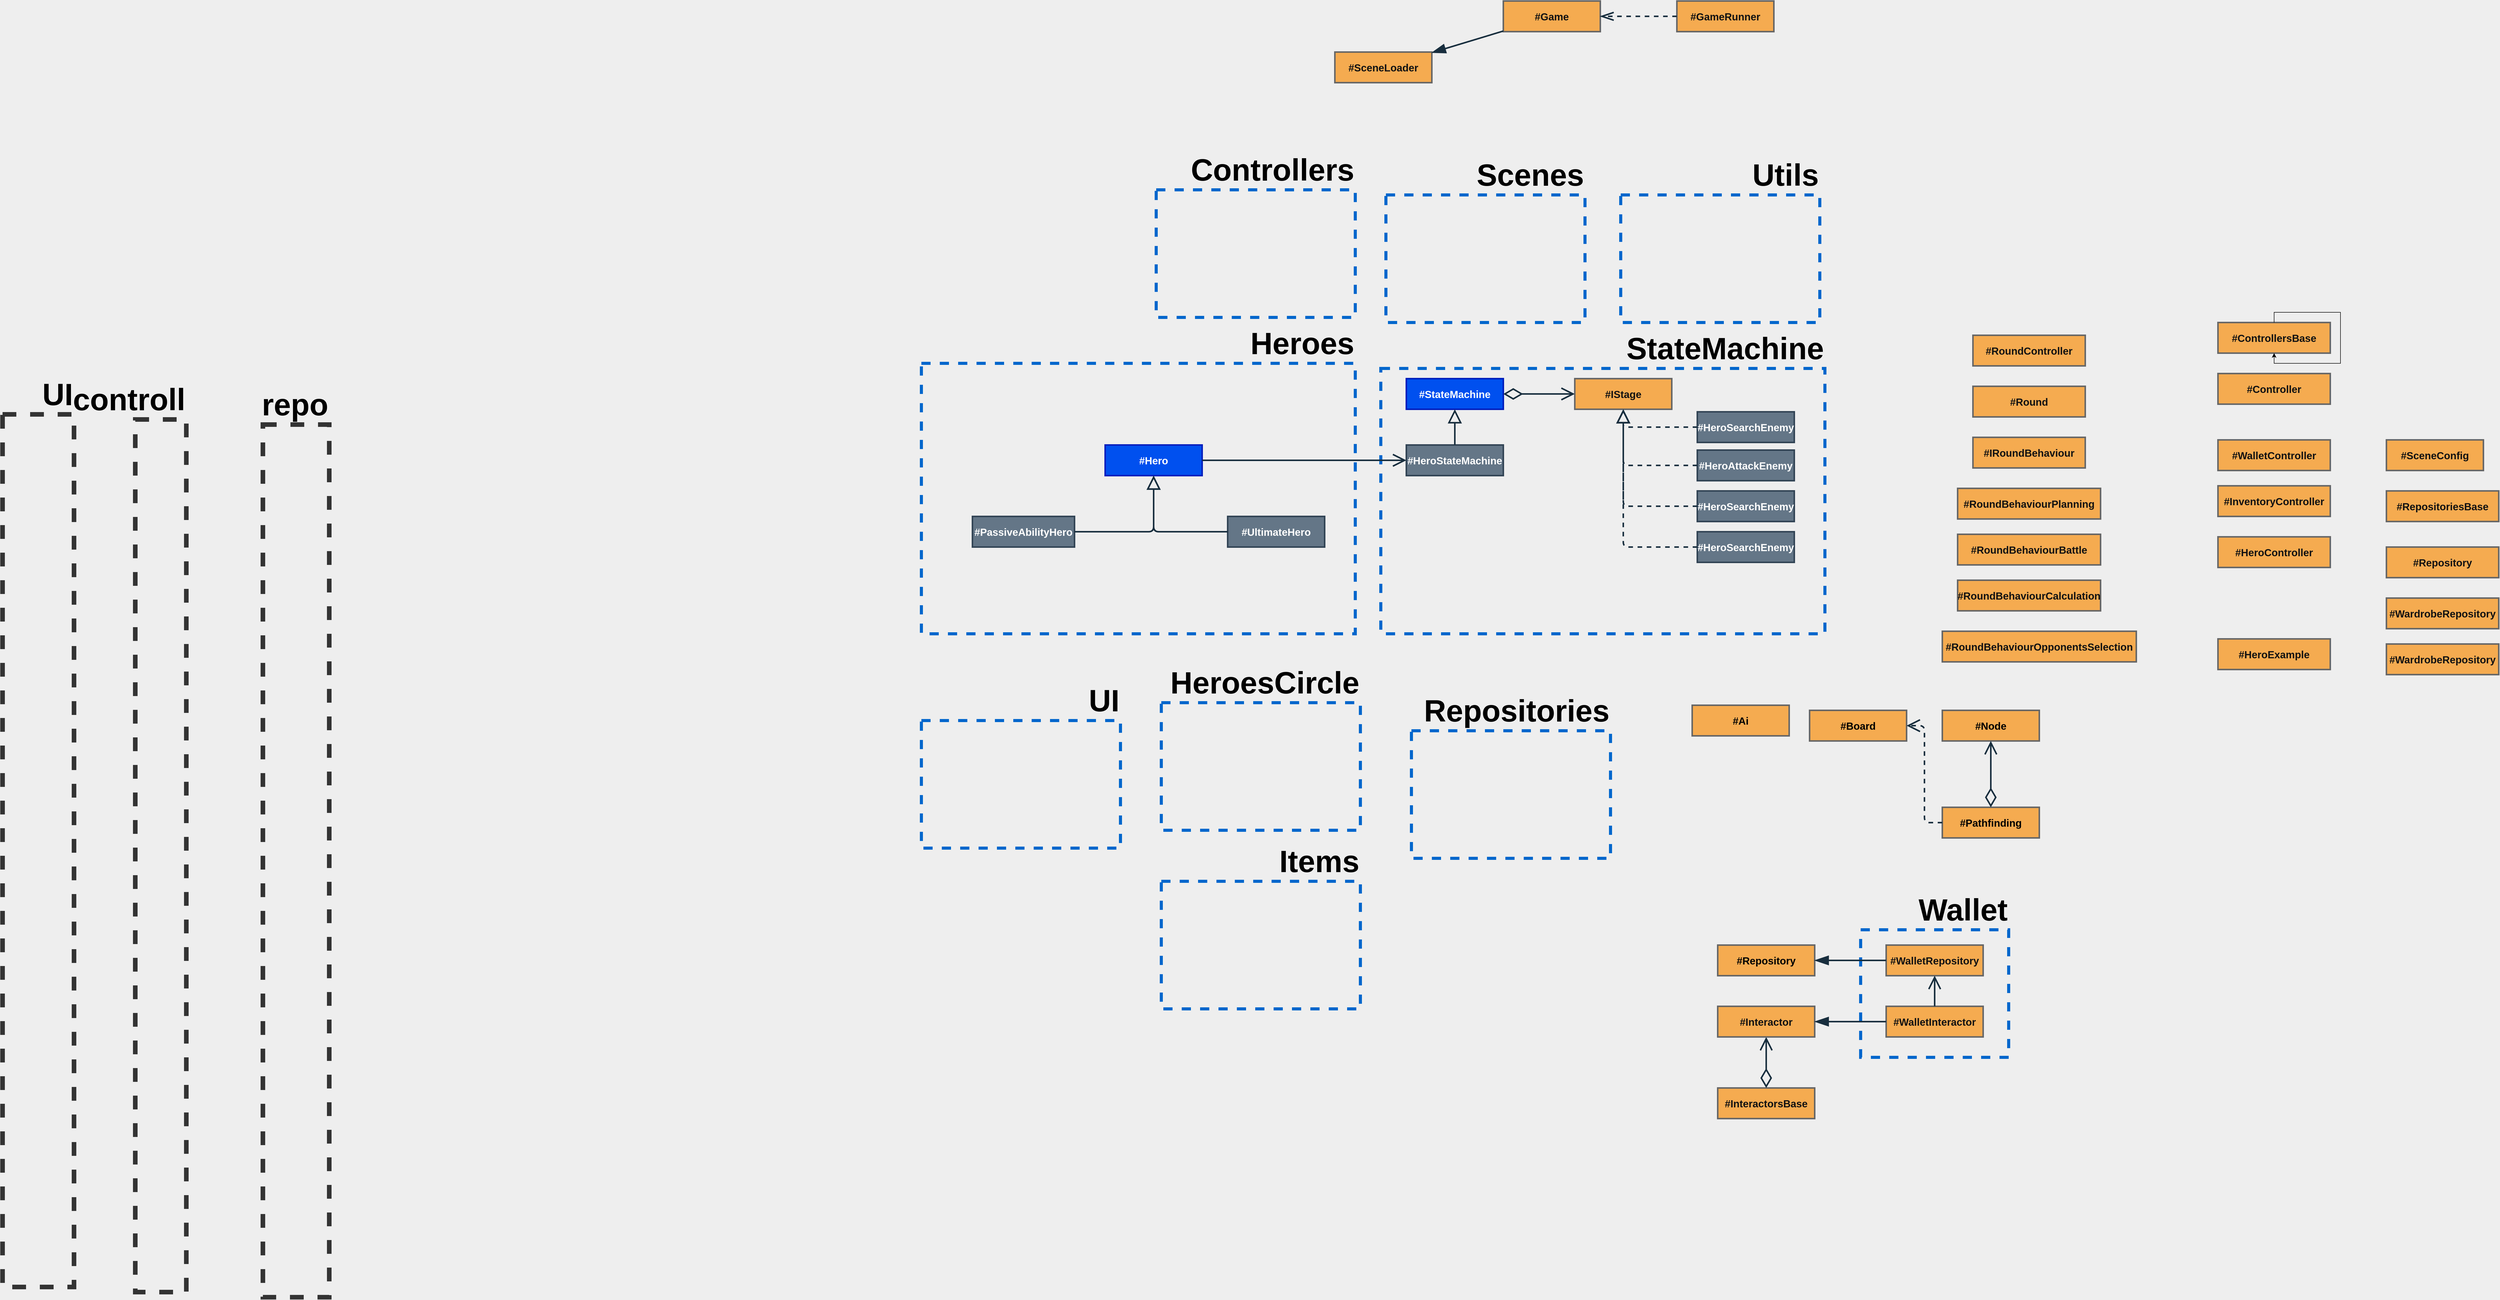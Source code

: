 <mxfile>
    <diagram id="mgcd5vxj7Ai942f27eH_" name="Страница 1">
        <mxGraphModel dx="4681" dy="2360" grid="1" gridSize="10" guides="1" tooltips="1" connect="1" arrows="1" fold="1" page="0" pageScale="1" pageWidth="827" pageHeight="1169" background="#EEEEEE" math="0" shadow="0">
            <root>
                <mxCell id="0"/>
                <mxCell id="1" parent="0"/>
                <mxCell id="4" value="#Repository" style="whiteSpace=wrap;fillColor=#F5AB50;labelBackgroundColor=none;strokeWidth=3;strokeColor=#666666;fontSize=20;fontStyle=1;fontColor=#000000;" parent="1" vertex="1">
                    <mxGeometry x="-50" y="390" width="190" height="60" as="geometry"/>
                </mxCell>
                <mxCell id="5" value="#InteractorsBase" style="whiteSpace=wrap;fillColor=#F5AB50;labelBackgroundColor=none;strokeWidth=3;strokeColor=#666666;fontSize=20;fontStyle=1;fontColor=#121212;" parent="1" vertex="1">
                    <mxGeometry x="-50" y="670" width="190" height="60" as="geometry"/>
                </mxCell>
                <mxCell id="6" value="&lt;div&gt;&lt;font color=&quot;#000000&quot;&gt;Wallet&lt;/font&gt;&lt;/div&gt;" style="rounded=0;whiteSpace=wrap;html=1;fontSize=60;fillColor=none;dashed=1;strokeWidth=6;align=right;horizontal=1;verticalAlign=bottom;fontStyle=1;labelPosition=center;verticalLabelPosition=top;imageAspect=1;editable=1;movable=1;backgroundOutline=0;strokeColor=#0066CC;connectable=0;allowArrows=0;snapToPoint=0;perimeter=rectanglePerimeter;fixDash=0;autosize=0;container=1;dropTarget=0;collapsible=0;recursiveResize=1;absoluteArcSize=0;noLabel=0;portConstraintRotation=0;comic=0;moveCells=0;rotatable=0;pointerEvents=0;" parent="1" vertex="1">
                    <mxGeometry x="230" y="360" width="290" height="250" as="geometry"/>
                </mxCell>
                <mxCell id="9" style="rounded=1;sketch=0;orthogonalLoop=1;jettySize=auto;html=1;fontColor=#1A1A1A;startArrow=diamondThin;startFill=0;endArrow=open;endFill=0;startSize=30;endSize=20;targetPerimeterSpacing=0;strokeColor=#182E3E;strokeWidth=3;edgeStyle=elbowEdgeStyle;" parent="1" source="5" target="14" edge="1">
                    <mxGeometry relative="1" as="geometry">
                        <mxPoint x="-270" y="180" as="sourcePoint"/>
                        <mxPoint x="420" y="180" as="targetPoint"/>
                    </mxGeometry>
                </mxCell>
                <mxCell id="11" value="&lt;div style=&quot;font-size: 60px&quot;&gt;&lt;font color=&quot;#000000&quot;&gt;UI&lt;/font&gt;&lt;/div&gt;" style="rounded=0;whiteSpace=wrap;html=1;fontSize=60;fillColor=none;dashed=1;strokeWidth=9;align=right;horizontal=1;verticalAlign=bottom;fontStyle=1;labelPosition=center;verticalLabelPosition=top;imageAspect=1;editable=1;movable=0;backgroundOutline=0;connectable=0;allowArrows=0;snapToPoint=0;perimeter=rectanglePerimeter;fixDash=0;autosize=0;container=1;dropTarget=0;collapsible=0;recursiveResize=1;absoluteArcSize=0;noLabel=0;portConstraintRotation=0;comic=0;moveCells=0;rotatable=0;pointerEvents=0;strokeColor=#333333;" parent="1" vertex="1">
                    <mxGeometry x="-3410" y="-650" width="140" height="1710" as="geometry"/>
                </mxCell>
                <mxCell id="12" value="&lt;div style=&quot;font-size: 60px&quot;&gt;&lt;font color=&quot;#000000&quot;&gt;controll&lt;/font&gt;&lt;/div&gt;" style="rounded=0;whiteSpace=wrap;html=1;fontSize=60;fillColor=none;dashed=1;strokeWidth=9;align=right;horizontal=1;verticalAlign=bottom;fontStyle=1;labelPosition=center;verticalLabelPosition=top;imageAspect=1;editable=1;movable=0;backgroundOutline=0;connectable=0;allowArrows=0;snapToPoint=0;perimeter=rectanglePerimeter;fixDash=0;autosize=0;container=1;dropTarget=0;collapsible=0;recursiveResize=1;absoluteArcSize=0;noLabel=0;portConstraintRotation=0;comic=0;moveCells=0;rotatable=0;pointerEvents=0;strokeColor=#333333;" parent="1" vertex="1">
                    <mxGeometry x="-3150" y="-640" width="100" height="1710" as="geometry"/>
                </mxCell>
                <mxCell id="13" value="&lt;div style=&quot;font-size: 60px&quot;&gt;&lt;font color=&quot;#000000&quot;&gt;repo&lt;/font&gt;&lt;/div&gt;" style="rounded=0;whiteSpace=wrap;html=1;fontSize=60;fillColor=none;dashed=1;strokeWidth=9;align=right;horizontal=1;verticalAlign=bottom;fontStyle=1;labelPosition=center;verticalLabelPosition=top;imageAspect=1;editable=1;movable=0;backgroundOutline=0;connectable=0;allowArrows=0;snapToPoint=0;perimeter=rectanglePerimeter;fixDash=0;autosize=0;container=1;dropTarget=0;collapsible=0;recursiveResize=1;absoluteArcSize=0;noLabel=0;portConstraintRotation=0;comic=0;moveCells=0;rotatable=0;pointerEvents=0;strokeColor=#333333;" parent="1" vertex="1">
                    <mxGeometry x="-2900" y="-630" width="130" height="1710" as="geometry"/>
                </mxCell>
                <mxCell id="14" value="#Interactor" style="whiteSpace=wrap;fillColor=#F5AB50;labelBackgroundColor=none;strokeWidth=3;strokeColor=#666666;fontSize=20;fontStyle=1;fontColor=#121212;" parent="1" vertex="1">
                    <mxGeometry x="-50" y="510" width="190" height="60" as="geometry"/>
                </mxCell>
                <mxCell id="15" value="#WalletRepository" style="whiteSpace=wrap;fillColor=#F5AB50;labelBackgroundColor=none;strokeWidth=3;strokeColor=#666666;fontSize=20;fontStyle=1;fontColor=#121212;" parent="1" vertex="1">
                    <mxGeometry x="280" y="390" width="190" height="60" as="geometry"/>
                </mxCell>
                <mxCell id="16" value="#WalletInteractor" style="whiteSpace=wrap;fillColor=#F5AB50;labelBackgroundColor=none;strokeWidth=3;strokeColor=#666666;fontSize=20;fontStyle=1;fontColor=#121212;" parent="1" vertex="1">
                    <mxGeometry x="280" y="510" width="190" height="60" as="geometry"/>
                </mxCell>
                <mxCell id="17" style="rounded=1;sketch=0;orthogonalLoop=1;jettySize=auto;html=1;fontColor=#1A1A1A;startArrow=none;startFill=0;endArrow=blockThin;endFill=1;startSize=30;endSize=20;targetPerimeterSpacing=0;strokeColor=#182E3E;strokeWidth=3;" parent="1" source="16" target="14" edge="1">
                    <mxGeometry relative="1" as="geometry">
                        <mxPoint x="350" y="950" as="sourcePoint"/>
                        <mxPoint x="-140" y="670" as="targetPoint"/>
                    </mxGeometry>
                </mxCell>
                <mxCell id="18" style="rounded=1;sketch=0;orthogonalLoop=1;jettySize=auto;html=1;fontColor=#1A1A1A;startArrow=none;startFill=0;endArrow=blockThin;endFill=1;startSize=30;endSize=20;targetPerimeterSpacing=0;strokeColor=#182E3E;strokeWidth=3;" parent="1" source="15" target="4" edge="1">
                    <mxGeometry relative="1" as="geometry">
                        <mxPoint x="290" y="790" as="sourcePoint"/>
                        <mxPoint x="-130" y="700" as="targetPoint"/>
                    </mxGeometry>
                </mxCell>
                <mxCell id="20" style="rounded=1;sketch=0;orthogonalLoop=1;jettySize=auto;html=1;fontColor=#1A1A1A;startArrow=none;startFill=0;endArrow=open;endFill=0;startSize=30;endSize=20;targetPerimeterSpacing=0;strokeColor=#182E3E;strokeWidth=3;edgeStyle=elbowEdgeStyle;" parent="1" source="16" target="15" edge="1">
                    <mxGeometry relative="1" as="geometry">
                        <mxPoint x="-440" y="280.0" as="sourcePoint"/>
                        <mxPoint x="250" y="280.0" as="targetPoint"/>
                    </mxGeometry>
                </mxCell>
                <mxCell id="21" value="#Board" style="whiteSpace=wrap;fillColor=#F5AB50;labelBackgroundColor=none;strokeWidth=3;strokeColor=#666666;fontSize=20;fontStyle=1;fontColor=#000000;" parent="1" vertex="1">
                    <mxGeometry x="130" y="-70" width="190" height="60" as="geometry"/>
                </mxCell>
                <mxCell id="22" value="#Pathfinding" style="whiteSpace=wrap;fillColor=#F5AB50;labelBackgroundColor=none;strokeWidth=3;strokeColor=#666666;fontSize=20;fontStyle=1;fontColor=#000000;" parent="1" vertex="1">
                    <mxGeometry x="390" y="120" width="190" height="60" as="geometry"/>
                </mxCell>
                <mxCell id="23" value="#Node" style="whiteSpace=wrap;fillColor=#F5AB50;labelBackgroundColor=none;strokeWidth=3;strokeColor=#666666;fontSize=20;fontStyle=1;fontColor=#000000;" parent="1" vertex="1">
                    <mxGeometry x="390" y="-70" width="190" height="60" as="geometry"/>
                </mxCell>
                <mxCell id="24" style="rounded=1;sketch=0;orthogonalLoop=1;jettySize=auto;html=1;fontColor=#1A1A1A;startArrow=diamondThin;startFill=0;endArrow=open;endFill=0;startSize=30;endSize=20;targetPerimeterSpacing=0;strokeColor=#182E3E;strokeWidth=3;edgeStyle=elbowEdgeStyle;" parent="1" source="22" target="23" edge="1">
                    <mxGeometry relative="1" as="geometry">
                        <mxPoint x="845" y="50" as="sourcePoint"/>
                        <mxPoint x="845" y="-50" as="targetPoint"/>
                    </mxGeometry>
                </mxCell>
                <mxCell id="25" value="#Ai" style="whiteSpace=wrap;fillColor=#F5AB50;labelBackgroundColor=none;strokeWidth=3;strokeColor=#666666;fontSize=20;fontStyle=1;fontColor=#000000;" parent="1" vertex="1">
                    <mxGeometry x="-100" y="-80" width="190" height="60" as="geometry"/>
                </mxCell>
                <mxCell id="26" style="rounded=1;sketch=0;orthogonalLoop=1;jettySize=auto;html=1;fontColor=#1A1A1A;startArrow=none;startFill=0;endArrow=open;endFill=0;startSize=30;endSize=20;targetPerimeterSpacing=0;strokeColor=#182E3E;strokeWidth=3;edgeStyle=elbowEdgeStyle;dashed=1;" parent="1" source="22" target="21" edge="1">
                    <mxGeometry relative="1" as="geometry">
                        <mxPoint x="495" y="130" as="sourcePoint"/>
                        <mxPoint x="495" as="targetPoint"/>
                    </mxGeometry>
                </mxCell>
                <mxCell id="27" value="#Game" style="whiteSpace=wrap;fillColor=#F5AB50;labelBackgroundColor=none;strokeWidth=3;strokeColor=#666666;fontSize=20;fontStyle=1;fontColor=#121212;" parent="1" vertex="1">
                    <mxGeometry x="-470" y="-1460" width="190" height="60" as="geometry"/>
                </mxCell>
                <mxCell id="28" value="#GameRunner" style="whiteSpace=wrap;fillColor=#F5AB50;labelBackgroundColor=none;strokeWidth=3;strokeColor=#666666;fontSize=20;fontStyle=1;fontColor=#121212;" parent="1" vertex="1">
                    <mxGeometry x="-130" y="-1460" width="190" height="60" as="geometry"/>
                </mxCell>
                <mxCell id="29" value="#SceneConfig" style="whiteSpace=wrap;fillColor=#F5AB50;labelBackgroundColor=none;strokeWidth=3;strokeColor=#666666;fontSize=20;fontStyle=1;fontColor=#121212;" parent="1" vertex="1">
                    <mxGeometry x="1260" y="-600" width="190" height="60" as="geometry"/>
                </mxCell>
                <mxCell id="30" value="#ControllersBase" style="whiteSpace=wrap;fillColor=#F5AB50;labelBackgroundColor=none;strokeWidth=3;strokeColor=#666666;fontSize=20;fontStyle=1;fontColor=#121212;" parent="1" vertex="1">
                    <mxGeometry x="930" y="-830" width="220" height="60" as="geometry"/>
                </mxCell>
                <mxCell id="31" value="#RepositoriesBase" style="whiteSpace=wrap;fillColor=#F5AB50;labelBackgroundColor=none;strokeWidth=3;strokeColor=#666666;fontSize=20;fontStyle=1;fontColor=#121212;" parent="1" vertex="1">
                    <mxGeometry x="1260" y="-500" width="220" height="60" as="geometry"/>
                </mxCell>
                <mxCell id="32" value="#WardrobeRepository" style="whiteSpace=wrap;fillColor=#F5AB50;labelBackgroundColor=none;strokeWidth=3;strokeColor=#666666;fontSize=20;fontStyle=1;fontColor=#121212;" parent="1" vertex="1">
                    <mxGeometry x="1260" y="-290" width="220" height="60" as="geometry"/>
                </mxCell>
                <mxCell id="33" value="#WalletController" style="whiteSpace=wrap;fillColor=#F5AB50;labelBackgroundColor=none;strokeWidth=3;strokeColor=#666666;fontSize=20;fontStyle=1;fontColor=#121212;" parent="1" vertex="1">
                    <mxGeometry x="930" y="-600" width="220" height="60" as="geometry"/>
                </mxCell>
                <mxCell id="34" value="#WardrobeRepository" style="whiteSpace=wrap;fillColor=#F5AB50;labelBackgroundColor=none;strokeWidth=3;strokeColor=#666666;fontSize=20;fontStyle=1;fontColor=#121212;" parent="1" vertex="1">
                    <mxGeometry x="1260" y="-200" width="220" height="60" as="geometry"/>
                </mxCell>
                <mxCell id="35" value="#InventoryController" style="whiteSpace=wrap;fillColor=#F5AB50;labelBackgroundColor=none;strokeWidth=3;strokeColor=#666666;fontSize=20;fontStyle=1;fontColor=#121212;" parent="1" vertex="1">
                    <mxGeometry x="930" y="-510" width="220" height="60" as="geometry"/>
                </mxCell>
                <mxCell id="36" value="#HeroController" style="whiteSpace=wrap;fillColor=#F5AB50;labelBackgroundColor=none;strokeWidth=3;strokeColor=#666666;fontSize=20;fontStyle=1;fontColor=#121212;" parent="1" vertex="1">
                    <mxGeometry x="930" y="-410" width="220" height="60" as="geometry"/>
                </mxCell>
                <mxCell id="38" value="#HeroExample" style="whiteSpace=wrap;fillColor=#F5AB50;labelBackgroundColor=none;strokeWidth=3;strokeColor=#666666;fontSize=20;fontStyle=1;fontColor=#121212;" parent="1" vertex="1">
                    <mxGeometry x="930" y="-210" width="220" height="60" as="geometry"/>
                </mxCell>
                <mxCell id="39" value="#Repository" style="whiteSpace=wrap;fillColor=#F5AB50;labelBackgroundColor=none;strokeWidth=3;strokeColor=#666666;fontSize=20;fontStyle=1;fontColor=#121212;" parent="1" vertex="1">
                    <mxGeometry x="1260" y="-390" width="220" height="60" as="geometry"/>
                </mxCell>
                <mxCell id="41" value="#Controller" style="whiteSpace=wrap;fillColor=#F5AB50;labelBackgroundColor=none;strokeWidth=3;strokeColor=#666666;fontSize=20;fontStyle=1;fontColor=#121212;" parent="1" vertex="1">
                    <mxGeometry x="930" y="-730" width="220" height="60" as="geometry"/>
                </mxCell>
                <mxCell id="42" style="edgeStyle=orthogonalEdgeStyle;rounded=0;orthogonalLoop=1;jettySize=auto;html=1;exitX=0.5;exitY=0;exitDx=0;exitDy=0;" parent="1" source="30" target="30" edge="1">
                    <mxGeometry relative="1" as="geometry"/>
                </mxCell>
                <mxCell id="43" value="#RoundController" style="whiteSpace=wrap;fillColor=#F5AB50;labelBackgroundColor=none;strokeWidth=3;strokeColor=#666666;fontSize=20;fontStyle=1;fontColor=#121212;" parent="1" vertex="1">
                    <mxGeometry x="450" y="-805" width="220" height="60" as="geometry"/>
                </mxCell>
                <mxCell id="44" value="#Round" style="whiteSpace=wrap;fillColor=#F5AB50;labelBackgroundColor=none;strokeWidth=3;strokeColor=#666666;fontSize=20;fontStyle=1;fontColor=#121212;" parent="1" vertex="1">
                    <mxGeometry x="450" y="-705" width="220" height="60" as="geometry"/>
                </mxCell>
                <mxCell id="45" value="#IRoundBehaviour" style="whiteSpace=wrap;fillColor=#F5AB50;labelBackgroundColor=none;strokeWidth=3;strokeColor=#666666;fontSize=20;fontStyle=1;fontColor=#121212;" parent="1" vertex="1">
                    <mxGeometry x="450" y="-605" width="220" height="60" as="geometry"/>
                </mxCell>
                <mxCell id="46" value="#RoundBehaviourPlanning" style="whiteSpace=wrap;fillColor=#F5AB50;labelBackgroundColor=none;strokeWidth=3;strokeColor=#666666;fontSize=20;fontStyle=1;fontColor=#121212;" parent="1" vertex="1">
                    <mxGeometry x="420" y="-505" width="280" height="60" as="geometry"/>
                </mxCell>
                <mxCell id="47" value="#RoundBehaviourBattle" style="whiteSpace=wrap;fillColor=#F5AB50;labelBackgroundColor=none;strokeWidth=3;strokeColor=#666666;fontSize=20;fontStyle=1;fontColor=#121212;" parent="1" vertex="1">
                    <mxGeometry x="420" y="-415" width="280" height="60" as="geometry"/>
                </mxCell>
                <mxCell id="48" value="#RoundBehaviourCalculation" style="whiteSpace=wrap;fillColor=#F5AB50;labelBackgroundColor=none;strokeWidth=3;strokeColor=#666666;fontSize=20;fontStyle=1;fontColor=#121212;" parent="1" vertex="1">
                    <mxGeometry x="420" y="-325" width="280" height="60" as="geometry"/>
                </mxCell>
                <mxCell id="49" value="#RoundBehaviourOpponentsSelection" style="whiteSpace=wrap;fillColor=#F5AB50;labelBackgroundColor=none;strokeWidth=3;strokeColor=#666666;fontSize=20;fontStyle=1;fontColor=#121212;" parent="1" vertex="1">
                    <mxGeometry x="390" y="-225" width="380" height="60" as="geometry"/>
                </mxCell>
                <mxCell id="50" style="rounded=1;sketch=0;orthogonalLoop=1;jettySize=auto;html=1;fontColor=#1A1A1A;startArrow=none;startFill=0;endArrow=openThin;endFill=0;startSize=30;endSize=20;targetPerimeterSpacing=0;strokeColor=#182E3E;strokeWidth=3;dashed=1;" parent="1" source="28" target="27" edge="1">
                    <mxGeometry relative="1" as="geometry">
                        <mxPoint x="-220" y="-1400.69" as="sourcePoint"/>
                        <mxPoint x="-360" y="-1400.69" as="targetPoint"/>
                        <Array as="points">
                            <mxPoint x="-175" y="-1430"/>
                        </Array>
                    </mxGeometry>
                </mxCell>
                <mxCell id="51" value="#SceneLoader" style="whiteSpace=wrap;fillColor=#F5AB50;labelBackgroundColor=none;strokeWidth=3;strokeColor=#666666;fontSize=20;fontStyle=1;fontColor=#121212;" parent="1" vertex="1">
                    <mxGeometry x="-800" y="-1360" width="190" height="60" as="geometry"/>
                </mxCell>
                <mxCell id="53" style="rounded=1;sketch=0;orthogonalLoop=1;jettySize=auto;html=1;fontColor=#1A1A1A;startArrow=none;startFill=0;endArrow=blockThin;endFill=1;startSize=30;endSize=20;targetPerimeterSpacing=0;strokeColor=#182E3E;strokeWidth=3;" parent="1" source="27" target="51" edge="1">
                    <mxGeometry relative="1" as="geometry">
                        <mxPoint x="-220" y="-1210" as="sourcePoint"/>
                        <mxPoint x="-360" y="-1210" as="targetPoint"/>
                    </mxGeometry>
                </mxCell>
                <mxCell id="54" value="&lt;font color=&quot;#000000&quot;&gt;Controllers&lt;/font&gt;" style="rounded=0;whiteSpace=wrap;html=1;fontSize=60;fillColor=none;dashed=1;strokeWidth=6;align=right;horizontal=1;verticalAlign=bottom;fontStyle=1;labelPosition=center;verticalLabelPosition=top;imageAspect=1;editable=1;movable=1;backgroundOutline=0;strokeColor=#0066CC;connectable=0;allowArrows=0;snapToPoint=0;perimeter=rectanglePerimeter;fixDash=0;autosize=0;container=1;dropTarget=0;collapsible=0;recursiveResize=1;absoluteArcSize=0;noLabel=0;portConstraintRotation=0;comic=0;moveCells=0;rotatable=0;pointerEvents=0;" parent="1" vertex="1">
                    <mxGeometry x="-1150" y="-1090" width="390" height="250" as="geometry"/>
                </mxCell>
                <mxCell id="55" value="&lt;font color=&quot;#000000&quot;&gt;Heroes&lt;/font&gt;" style="rounded=0;whiteSpace=wrap;html=1;fontSize=60;fillColor=none;dashed=1;strokeWidth=6;align=right;horizontal=1;verticalAlign=bottom;fontStyle=1;labelPosition=center;verticalLabelPosition=top;imageAspect=1;editable=1;movable=1;backgroundOutline=0;strokeColor=#0066CC;connectable=0;allowArrows=0;snapToPoint=0;perimeter=rectanglePerimeter;fixDash=0;autosize=0;container=1;dropTarget=0;collapsible=0;recursiveResize=1;absoluteArcSize=0;noLabel=0;portConstraintRotation=0;comic=0;moveCells=0;rotatable=0;pointerEvents=0;" parent="1" vertex="1">
                    <mxGeometry x="-1610" y="-750" width="850" height="530" as="geometry"/>
                </mxCell>
                <mxCell id="56" value="&lt;font color=&quot;#000000&quot;&gt;HeroesCircle&lt;/font&gt;" style="rounded=0;whiteSpace=wrap;html=1;fontSize=60;fillColor=none;dashed=1;strokeWidth=6;align=right;horizontal=1;verticalAlign=bottom;fontStyle=1;labelPosition=center;verticalLabelPosition=top;imageAspect=1;editable=1;movable=1;backgroundOutline=0;strokeColor=#0066CC;connectable=0;allowArrows=0;snapToPoint=0;perimeter=rectanglePerimeter;fixDash=0;autosize=0;container=1;dropTarget=0;collapsible=0;recursiveResize=1;absoluteArcSize=0;noLabel=0;portConstraintRotation=0;comic=0;moveCells=0;rotatable=0;pointerEvents=0;" parent="1" vertex="1">
                    <mxGeometry x="-1140" y="-85" width="390" height="250" as="geometry"/>
                </mxCell>
                <mxCell id="57" value="&lt;font color=&quot;#000000&quot;&gt;Items&lt;/font&gt;" style="rounded=0;whiteSpace=wrap;html=1;fontSize=60;fillColor=none;dashed=1;strokeWidth=6;align=right;horizontal=1;verticalAlign=bottom;fontStyle=1;labelPosition=center;verticalLabelPosition=top;imageAspect=1;editable=1;movable=1;backgroundOutline=0;strokeColor=#0066CC;connectable=0;allowArrows=0;snapToPoint=0;perimeter=rectanglePerimeter;fixDash=0;autosize=0;container=1;dropTarget=0;collapsible=0;recursiveResize=1;absoluteArcSize=0;noLabel=0;portConstraintRotation=0;comic=0;moveCells=0;rotatable=0;pointerEvents=0;" parent="1" vertex="1">
                    <mxGeometry x="-1140" y="265" width="390" height="250" as="geometry"/>
                </mxCell>
                <mxCell id="58" value="&lt;font color=&quot;#000000&quot;&gt;Repositories&lt;/font&gt;" style="rounded=0;whiteSpace=wrap;html=1;fontSize=60;fillColor=none;dashed=1;strokeWidth=6;align=right;horizontal=1;verticalAlign=bottom;fontStyle=1;labelPosition=center;verticalLabelPosition=top;imageAspect=1;editable=1;movable=1;backgroundOutline=0;strokeColor=#0066CC;connectable=0;allowArrows=0;snapToPoint=0;perimeter=rectanglePerimeter;fixDash=0;autosize=0;container=1;dropTarget=0;collapsible=0;recursiveResize=1;absoluteArcSize=0;noLabel=0;portConstraintRotation=0;comic=0;moveCells=0;rotatable=0;pointerEvents=0;" parent="1" vertex="1">
                    <mxGeometry x="-650" y="-30" width="390" height="250" as="geometry"/>
                </mxCell>
                <mxCell id="59" value="&lt;font color=&quot;#000000&quot;&gt;Scenes&lt;/font&gt;" style="rounded=0;whiteSpace=wrap;html=1;fontSize=60;fillColor=none;dashed=1;strokeWidth=6;align=right;horizontal=1;verticalAlign=bottom;fontStyle=1;labelPosition=center;verticalLabelPosition=top;imageAspect=1;editable=1;movable=1;backgroundOutline=0;strokeColor=#0066CC;connectable=0;allowArrows=0;snapToPoint=0;perimeter=rectanglePerimeter;fixDash=0;autosize=0;container=1;dropTarget=0;collapsible=0;recursiveResize=1;absoluteArcSize=0;noLabel=0;portConstraintRotation=0;comic=0;moveCells=0;rotatable=0;pointerEvents=0;" parent="1" vertex="1">
                    <mxGeometry x="-700" y="-1080" width="390" height="250" as="geometry"/>
                </mxCell>
                <mxCell id="60" value="&lt;font color=&quot;#000000&quot;&gt;StateMachine&lt;/font&gt;" style="rounded=0;whiteSpace=wrap;html=1;fontSize=60;fillColor=none;dashed=1;strokeWidth=6;align=right;horizontal=1;verticalAlign=bottom;fontStyle=1;labelPosition=center;verticalLabelPosition=top;imageAspect=1;editable=1;movable=1;backgroundOutline=0;strokeColor=#0066CC;connectable=0;allowArrows=0;snapToPoint=0;perimeter=rectanglePerimeter;fixDash=0;autosize=0;container=1;dropTarget=0;collapsible=0;recursiveResize=1;absoluteArcSize=0;noLabel=0;portConstraintRotation=0;comic=0;moveCells=0;rotatable=0;pointerEvents=0;" parent="1" vertex="1">
                    <mxGeometry x="-710" y="-740" width="870" height="520" as="geometry"/>
                </mxCell>
                <mxCell id="61" value="&lt;font color=&quot;#000000&quot;&gt;UI&lt;/font&gt;" style="rounded=0;whiteSpace=wrap;html=1;fontSize=60;fillColor=none;dashed=1;strokeWidth=6;align=right;horizontal=1;verticalAlign=bottom;fontStyle=1;labelPosition=center;verticalLabelPosition=top;imageAspect=1;editable=1;movable=1;backgroundOutline=0;strokeColor=#0066CC;connectable=0;allowArrows=0;snapToPoint=0;perimeter=rectanglePerimeter;fixDash=0;autosize=0;container=1;dropTarget=0;collapsible=0;recursiveResize=1;absoluteArcSize=0;noLabel=0;portConstraintRotation=0;comic=0;moveCells=0;rotatable=0;pointerEvents=0;" parent="1" vertex="1">
                    <mxGeometry x="-1610" y="-50" width="390" height="250" as="geometry"/>
                </mxCell>
                <mxCell id="62" value="&lt;font color=&quot;#000000&quot;&gt;Utils&lt;/font&gt;" style="rounded=0;whiteSpace=wrap;html=1;fontSize=60;fillColor=none;dashed=1;strokeWidth=6;align=right;horizontal=1;verticalAlign=bottom;fontStyle=1;labelPosition=center;verticalLabelPosition=top;imageAspect=1;editable=1;movable=1;backgroundOutline=0;strokeColor=#0066CC;connectable=0;allowArrows=0;snapToPoint=0;perimeter=rectanglePerimeter;fixDash=0;autosize=0;container=1;dropTarget=0;collapsible=0;recursiveResize=1;absoluteArcSize=0;noLabel=0;portConstraintRotation=0;comic=0;moveCells=0;rotatable=0;pointerEvents=0;" parent="1" vertex="1">
                    <mxGeometry x="-240" y="-1080" width="390" height="250" as="geometry"/>
                </mxCell>
                <mxCell id="63" value="#Hero" style="whiteSpace=wrap;fillColor=#0050ef;labelBackgroundColor=none;strokeWidth=3;strokeColor=#001DBC;fontSize=20;fontStyle=1;fontColor=#ffffff;" parent="1" vertex="1">
                    <mxGeometry x="-1250" y="-590" width="190" height="60" as="geometry"/>
                </mxCell>
                <mxCell id="65" value="#PassiveAbilityHero" style="whiteSpace=wrap;fillColor=#647687;labelBackgroundColor=none;strokeWidth=3;strokeColor=#314354;fontSize=20;fontStyle=1;fontColor=#ffffff;" parent="1" vertex="1">
                    <mxGeometry x="-1510" y="-450" width="200" height="60" as="geometry"/>
                </mxCell>
                <mxCell id="82" value="#UltimateHero" style="whiteSpace=wrap;fillColor=#647687;labelBackgroundColor=none;strokeWidth=3;strokeColor=#314354;fontSize=20;fontStyle=1;fontColor=#ffffff;" vertex="1" parent="1">
                    <mxGeometry x="-1010" y="-450" width="190" height="60" as="geometry"/>
                </mxCell>
                <mxCell id="84" value="#HeroStateMachine" style="whiteSpace=wrap;fillColor=#647687;labelBackgroundColor=none;strokeWidth=3;strokeColor=#314354;fontSize=20;fontStyle=1;fontColor=#ffffff;" vertex="1" parent="1">
                    <mxGeometry x="-660" y="-590" width="190" height="60" as="geometry"/>
                </mxCell>
                <mxCell id="95" value="#StateMachine" style="whiteSpace=wrap;fillColor=#0050ef;labelBackgroundColor=none;strokeWidth=3;strokeColor=#001DBC;fontSize=20;fontStyle=1;fontColor=#ffffff;" vertex="1" parent="1">
                    <mxGeometry x="-660" y="-720" width="190" height="60" as="geometry"/>
                </mxCell>
                <mxCell id="97" style="rounded=1;sketch=0;orthogonalLoop=1;jettySize=auto;html=1;fontColor=#1A1A1A;startArrow=none;startFill=0;endArrow=block;endFill=0;startSize=30;endSize=20;targetPerimeterSpacing=0;strokeColor=#182E3E;strokeWidth=3;edgeStyle=orthogonalEdgeStyle;" edge="1" parent="1" source="65" target="63">
                    <mxGeometry relative="1" as="geometry">
                        <mxPoint x="-979.999" y="160" as="sourcePoint"/>
                        <mxPoint x="-979.999" y="30" as="targetPoint"/>
                    </mxGeometry>
                </mxCell>
                <mxCell id="98" style="rounded=1;sketch=0;orthogonalLoop=1;jettySize=auto;html=1;fontColor=#1A1A1A;startArrow=none;startFill=0;endArrow=block;endFill=0;startSize=30;endSize=20;targetPerimeterSpacing=0;strokeColor=#182E3E;strokeWidth=3;edgeStyle=orthogonalEdgeStyle;shadow=0;" edge="1" parent="1" source="82" target="63">
                    <mxGeometry relative="1" as="geometry">
                        <mxPoint x="-1300" y="-410.0" as="sourcePoint"/>
                        <mxPoint x="-1144.941" y="-510" as="targetPoint"/>
                    </mxGeometry>
                </mxCell>
                <mxCell id="99" style="rounded=1;sketch=0;orthogonalLoop=1;jettySize=auto;html=1;fontColor=#1A1A1A;startArrow=none;startFill=0;endArrow=open;endFill=0;startSize=30;endSize=20;targetPerimeterSpacing=0;strokeColor=#182E3E;strokeWidth=3;" edge="1" parent="1" source="63" target="84">
                    <mxGeometry relative="1" as="geometry">
                        <mxPoint x="-1155" y="-470" as="sourcePoint"/>
                        <mxPoint x="-970" y="-610" as="targetPoint"/>
                    </mxGeometry>
                </mxCell>
                <mxCell id="101" style="rounded=1;sketch=0;orthogonalLoop=1;jettySize=auto;html=1;fontColor=#1A1A1A;startArrow=none;startFill=0;endArrow=block;endFill=0;startSize=30;endSize=20;targetPerimeterSpacing=0;strokeColor=#182E3E;strokeWidth=3;edgeStyle=orthogonalEdgeStyle;" edge="1" parent="1" source="84" target="95">
                    <mxGeometry relative="1" as="geometry">
                        <mxPoint x="-1050" y="-670" as="sourcePoint"/>
                        <mxPoint x="-640" y="-670" as="targetPoint"/>
                    </mxGeometry>
                </mxCell>
                <mxCell id="102" value="#IStage" style="whiteSpace=wrap;fillColor=#F5AB50;labelBackgroundColor=none;strokeWidth=3;strokeColor=#666666;fontSize=20;fontStyle=1;fontColor=#121212;" vertex="1" parent="1">
                    <mxGeometry x="-330" y="-720" width="190" height="60" as="geometry"/>
                </mxCell>
                <mxCell id="103" style="rounded=1;sketch=0;orthogonalLoop=1;jettySize=auto;html=1;fontColor=#1A1A1A;startArrow=diamondThin;startFill=0;endArrow=open;endFill=0;startSize=30;endSize=20;targetPerimeterSpacing=0;strokeColor=#182E3E;strokeWidth=3;" edge="1" parent="1" source="95" target="102">
                    <mxGeometry relative="1" as="geometry">
                        <mxPoint x="-1050" y="-550" as="sourcePoint"/>
                        <mxPoint x="-650" y="-550" as="targetPoint"/>
                    </mxGeometry>
                </mxCell>
                <mxCell id="104" value="#HeroSearchEnemy" style="whiteSpace=wrap;fillColor=#647687;labelBackgroundColor=none;strokeWidth=3;strokeColor=#314354;fontSize=20;fontStyle=1;fontColor=#ffffff;" vertex="1" parent="1">
                    <mxGeometry x="-90" y="-655" width="190" height="60" as="geometry"/>
                </mxCell>
                <mxCell id="105" style="rounded=1;sketch=0;orthogonalLoop=1;jettySize=auto;html=1;fontColor=#1A1A1A;startArrow=none;startFill=0;endArrow=block;endFill=0;startSize=30;endSize=20;targetPerimeterSpacing=0;strokeColor=#182E3E;strokeWidth=3;edgeStyle=orthogonalEdgeStyle;dashed=1;" edge="1" parent="1" source="104" target="102">
                    <mxGeometry relative="1" as="geometry">
                        <mxPoint x="-555" y="-580" as="sourcePoint"/>
                        <mxPoint x="-555" y="-650" as="targetPoint"/>
                    </mxGeometry>
                </mxCell>
                <mxCell id="106" value="#HeroAttackEnemy" style="whiteSpace=wrap;fillColor=#647687;labelBackgroundColor=none;strokeWidth=3;strokeColor=#314354;fontSize=20;fontStyle=1;fontColor=#ffffff;" vertex="1" parent="1">
                    <mxGeometry x="-90" y="-580" width="190" height="60" as="geometry"/>
                </mxCell>
                <mxCell id="107" value="#HeroSearchEnemy" style="whiteSpace=wrap;fillColor=#647687;labelBackgroundColor=none;strokeWidth=3;strokeColor=#314354;fontSize=20;fontStyle=1;fontColor=#ffffff;" vertex="1" parent="1">
                    <mxGeometry x="-90" y="-500" width="190" height="60" as="geometry"/>
                </mxCell>
                <mxCell id="108" value="#HeroSearchEnemy" style="whiteSpace=wrap;fillColor=#647687;labelBackgroundColor=none;strokeWidth=3;strokeColor=#314354;fontSize=20;fontStyle=1;fontColor=#ffffff;" vertex="1" parent="1">
                    <mxGeometry x="-90" y="-420" width="190" height="60" as="geometry"/>
                </mxCell>
                <mxCell id="109" style="rounded=1;sketch=0;orthogonalLoop=1;jettySize=auto;html=1;fontColor=#1A1A1A;startArrow=none;startFill=0;endArrow=block;endFill=0;startSize=30;endSize=20;targetPerimeterSpacing=0;strokeColor=#182E3E;strokeWidth=3;edgeStyle=orthogonalEdgeStyle;dashed=1;" edge="1" parent="1" source="106" target="102">
                    <mxGeometry relative="1" as="geometry">
                        <mxPoint x="-70" y="-550" as="sourcePoint"/>
                        <mxPoint x="-225" y="-650" as="targetPoint"/>
                    </mxGeometry>
                </mxCell>
                <mxCell id="110" style="rounded=1;sketch=0;orthogonalLoop=1;jettySize=auto;html=1;fontColor=#1A1A1A;startArrow=none;startFill=0;endArrow=block;endFill=0;startSize=30;endSize=20;targetPerimeterSpacing=0;strokeColor=#182E3E;strokeWidth=3;edgeStyle=orthogonalEdgeStyle;dashed=1;" edge="1" parent="1" source="107" target="102">
                    <mxGeometry relative="1" as="geometry">
                        <mxPoint x="-70" y="-460" as="sourcePoint"/>
                        <mxPoint x="-215" y="-640" as="targetPoint"/>
                    </mxGeometry>
                </mxCell>
                <mxCell id="111" style="rounded=1;sketch=0;orthogonalLoop=1;jettySize=auto;html=1;fontColor=#1A1A1A;startArrow=none;startFill=0;endArrow=block;endFill=0;startSize=30;endSize=20;targetPerimeterSpacing=0;strokeColor=#182E3E;strokeWidth=3;edgeStyle=orthogonalEdgeStyle;dashed=1;" edge="1" parent="1" source="108" target="102">
                    <mxGeometry relative="1" as="geometry">
                        <mxPoint x="-70" y="-370" as="sourcePoint"/>
                        <mxPoint x="-205" y="-630" as="targetPoint"/>
                    </mxGeometry>
                </mxCell>
            </root>
        </mxGraphModel>
    </diagram>
</mxfile>